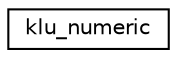 digraph "Graphical Class Hierarchy"
{
 // INTERACTIVE_SVG=YES
  edge [fontname="Helvetica",fontsize="10",labelfontname="Helvetica",labelfontsize="10"];
  node [fontname="Helvetica",fontsize="10",shape=record];
  rankdir="LR";
  Node1 [label="klu_numeric",height=0.2,width=0.4,color="black", fillcolor="white", style="filled",URL="$structklu__numeric.html"];
}
